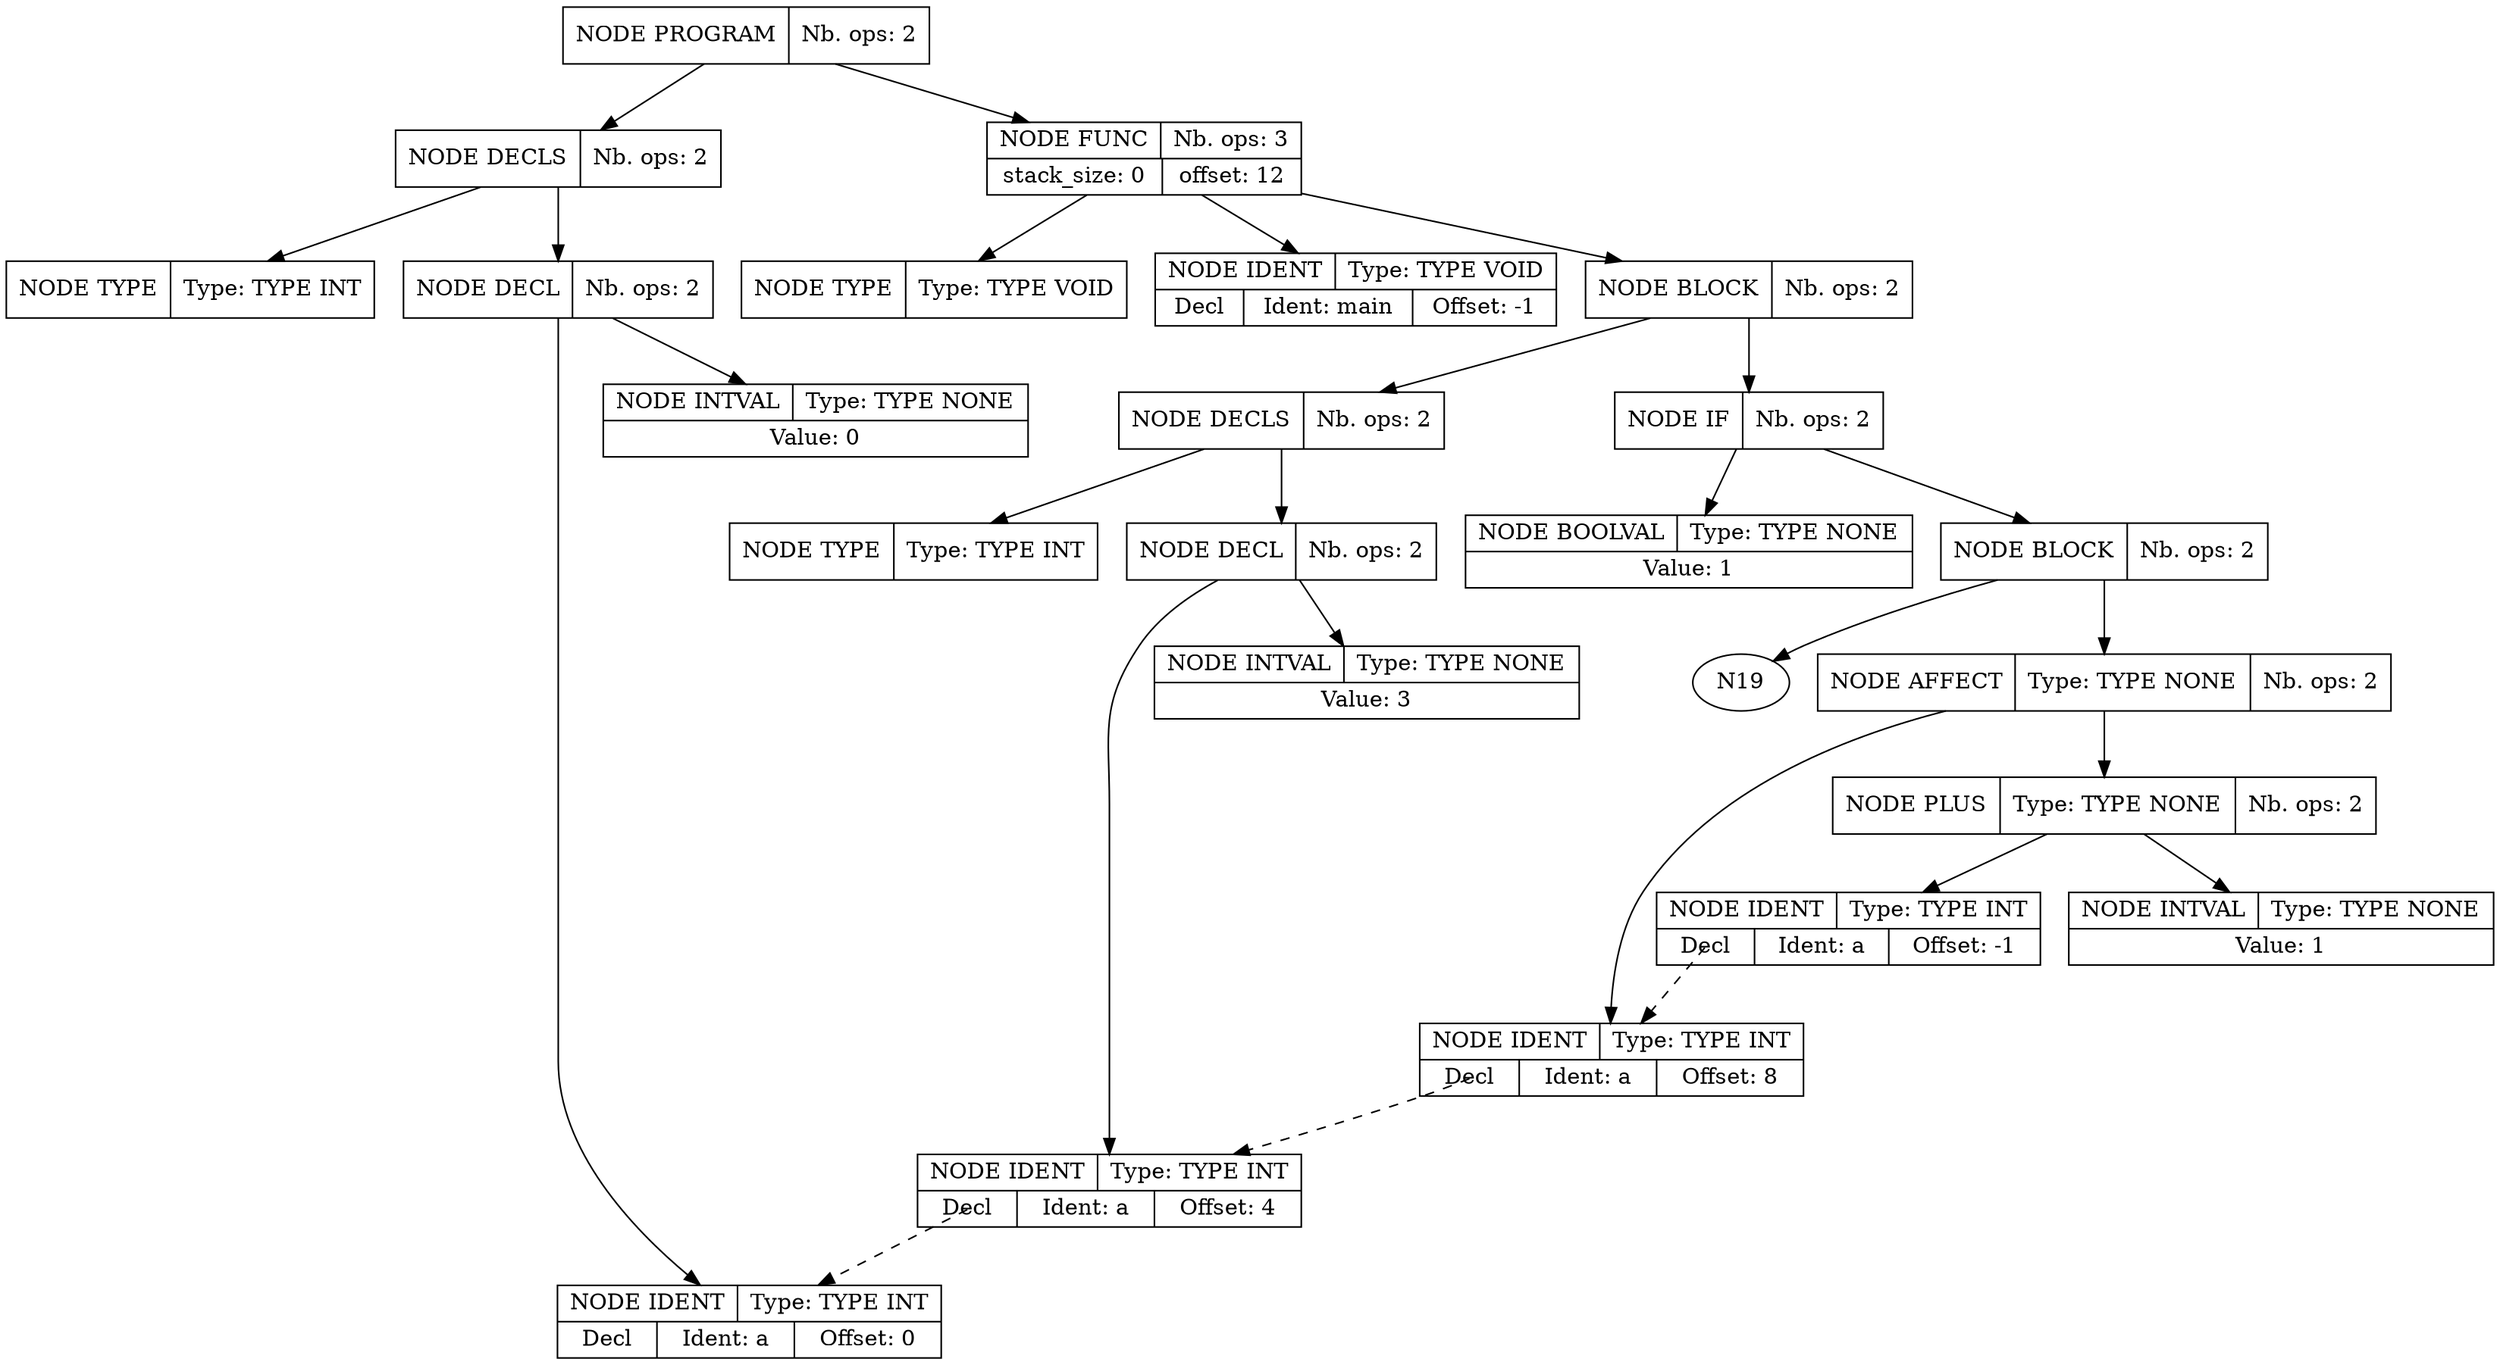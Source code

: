 digraph global_vars {
    N1 [shape=record, label="{{NODE PROGRAM|Nb. ops: 2}}"];
    N2 [shape=record, label="{{NODE DECLS|Nb. ops: 2}}"];
    N3 [shape=record, label="{{NODE TYPE|Type: TYPE INT}}"];
    edge[tailclip=true];
    N2 -> N3
    N4 [shape=record, label="{{NODE DECL|Nb. ops: 2}}"];
    N5 [shape=record, label="{{NODE IDENT|Type: TYPE INT}|{<decl>Decl      |Ident: a|Offset: 0}}"];
    edge[tailclip=true];
    N4 -> N5
    N6 [shape=record, label="{{NODE INTVAL|Type: TYPE NONE}|{Value: 0}}"];
    edge[tailclip=true];
    N4 -> N6
    edge[tailclip=true];
    N2 -> N4
    edge[tailclip=true];
    N1 -> N2
    N7 [shape=record, label="{{NODE FUNC|Nb. ops: 3}|{stack_size: 0|offset: 12}}"];
    N8 [shape=record, label="{{NODE TYPE|Type: TYPE VOID}}"];
    edge[tailclip=true];
    N7 -> N8
    N9 [shape=record, label="{{NODE IDENT|Type: TYPE VOID}|{<decl>Decl      |Ident: main|Offset: -1}}"];
    edge[tailclip=true];
    N7 -> N9
    N10 [shape=record, label="{{NODE BLOCK|Nb. ops: 2}}"];
    N11 [shape=record, label="{{NODE DECLS|Nb. ops: 2}}"];
    N12 [shape=record, label="{{NODE TYPE|Type: TYPE INT}}"];
    edge[tailclip=true];
    N11 -> N12
    N13 [shape=record, label="{{NODE DECL|Nb. ops: 2}}"];
    N14 [shape=record, label="{{NODE IDENT|Type: TYPE INT}|{<decl>Decl      |Ident: a|Offset: 4}}"];
    edge[tailclip=false];
    "N14":decl:c -> "N5" [style=dashed]
    edge[tailclip=true];
    N13 -> N14
    N15 [shape=record, label="{{NODE INTVAL|Type: TYPE NONE}|{Value: 3}}"];
    edge[tailclip=true];
    N13 -> N15
    edge[tailclip=true];
    N11 -> N13
    edge[tailclip=true];
    N10 -> N11
    N16 [shape=record, label="{{NODE IF|Nb. ops: 2}}"];
    N17 [shape=record, label="{{NODE BOOLVAL|Type: TYPE NONE}|{Value: 1}}"];
    edge[tailclip=true];
    N16 -> N17
    N18 [shape=record, label="{{NODE BLOCK|Nb. ops: 2}}"];
    edge[tailclip=true];
    N18 -> N19
    N20 [shape=record, label="{{NODE AFFECT|Type: TYPE NONE|Nb. ops: 2}}"];
    N21 [shape=record, label="{{NODE IDENT|Type: TYPE INT}|{<decl>Decl      |Ident: a|Offset: 8}}"];
    edge[tailclip=false];
    "N21":decl:c -> "N14" [style=dashed]
    edge[tailclip=true];
    N20 -> N21
    N22 [shape=record, label="{{NODE PLUS|Type: TYPE NONE|Nb. ops: 2}}"];
    N23 [shape=record, label="{{NODE IDENT|Type: TYPE INT}|{<decl>Decl      |Ident: a|Offset: -1}}"];
    edge[tailclip=false];
    "N23":decl:c -> "N21" [style=dashed]
    edge[tailclip=true];
    N22 -> N23
    N24 [shape=record, label="{{NODE INTVAL|Type: TYPE NONE}|{Value: 1}}"];
    edge[tailclip=true];
    N22 -> N24
    edge[tailclip=true];
    N20 -> N22
    edge[tailclip=true];
    N18 -> N20
    edge[tailclip=true];
    N16 -> N18
    edge[tailclip=true];
    N10 -> N16
    edge[tailclip=true];
    N7 -> N10
    edge[tailclip=true];
    N1 -> N7
}
